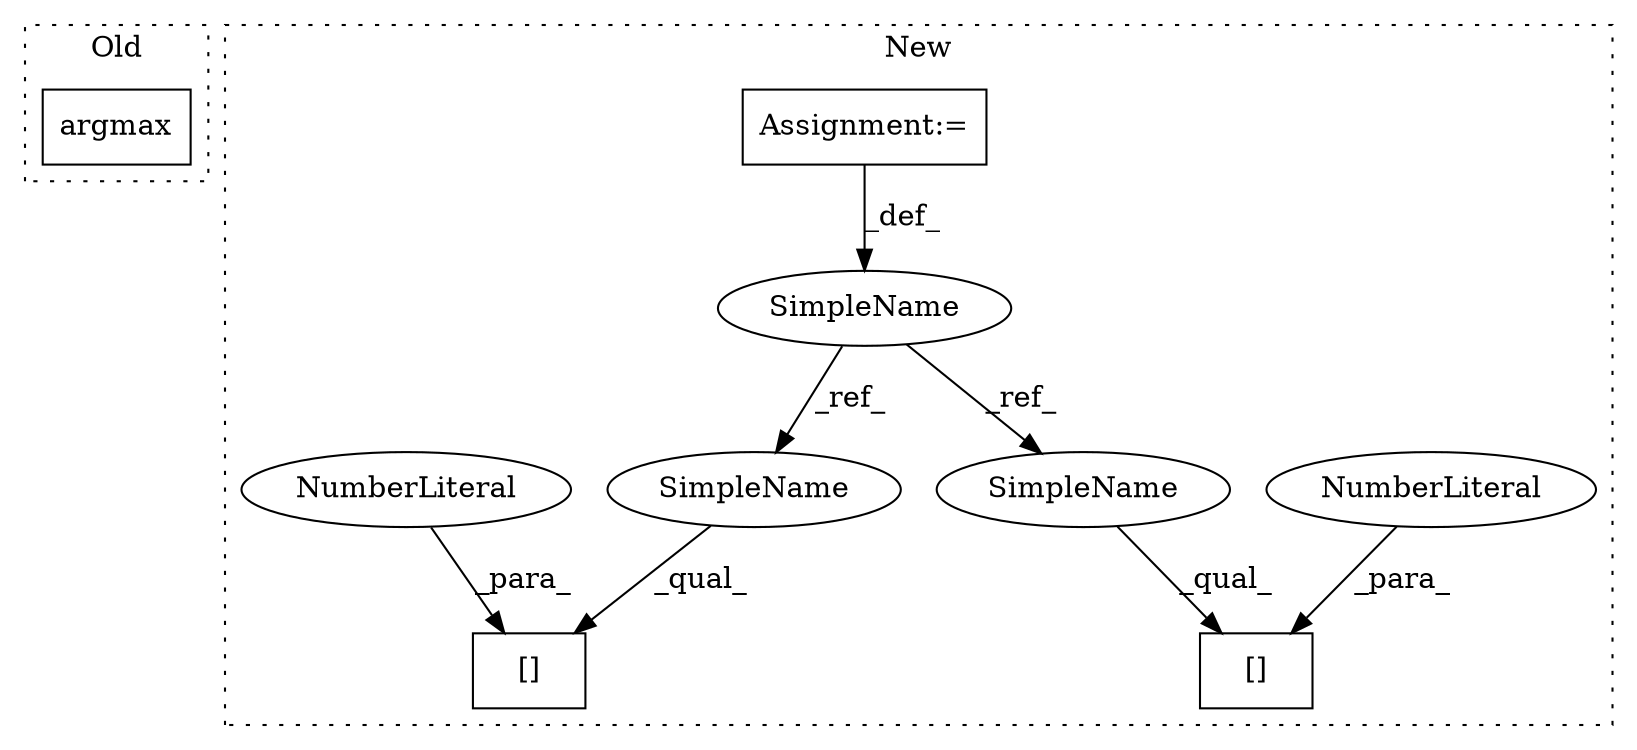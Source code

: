 digraph G {
subgraph cluster0 {
1 [label="argmax" a="32" s="1527,1541" l="7,1" shape="box"];
label = "Old";
style="dotted";
}
subgraph cluster1 {
2 [label="[]" a="2" s="1562,1567" l="4,1" shape="box"];
3 [label="NumberLiteral" a="34" s="1566" l="1" shape="ellipse"];
4 [label="Assignment:=" a="7" s="1402" l="1" shape="box"];
5 [label="[]" a="2" s="1627,1632" l="4,1" shape="box"];
6 [label="NumberLiteral" a="34" s="1631" l="1" shape="ellipse"];
7 [label="SimpleName" a="42" s="1399" l="3" shape="ellipse"];
8 [label="SimpleName" a="42" s="1627" l="3" shape="ellipse"];
9 [label="SimpleName" a="42" s="1562" l="3" shape="ellipse"];
label = "New";
style="dotted";
}
3 -> 2 [label="_para_"];
4 -> 7 [label="_def_"];
6 -> 5 [label="_para_"];
7 -> 9 [label="_ref_"];
7 -> 8 [label="_ref_"];
8 -> 5 [label="_qual_"];
9 -> 2 [label="_qual_"];
}